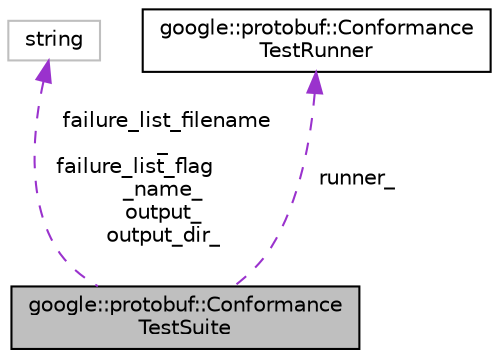 digraph "google::protobuf::ConformanceTestSuite"
{
 // LATEX_PDF_SIZE
  edge [fontname="Helvetica",fontsize="10",labelfontname="Helvetica",labelfontsize="10"];
  node [fontname="Helvetica",fontsize="10",shape=record];
  Node1 [label="google::protobuf::Conformance\lTestSuite",height=0.2,width=0.4,color="black", fillcolor="grey75", style="filled", fontcolor="black",tooltip=" "];
  Node2 -> Node1 [dir="back",color="darkorchid3",fontsize="10",style="dashed",label=" failure_list_filename\l_\nfailure_list_flag\l_name_\noutput_\noutput_dir_" ,fontname="Helvetica"];
  Node2 [label="string",height=0.2,width=0.4,color="grey75", fillcolor="white", style="filled",tooltip=" "];
  Node3 -> Node1 [dir="back",color="darkorchid3",fontsize="10",style="dashed",label=" runner_" ,fontname="Helvetica"];
  Node3 [label="google::protobuf::Conformance\lTestRunner",height=0.2,width=0.4,color="black", fillcolor="white", style="filled",URL="$classgoogle_1_1protobuf_1_1ConformanceTestRunner.html",tooltip=" "];
}
